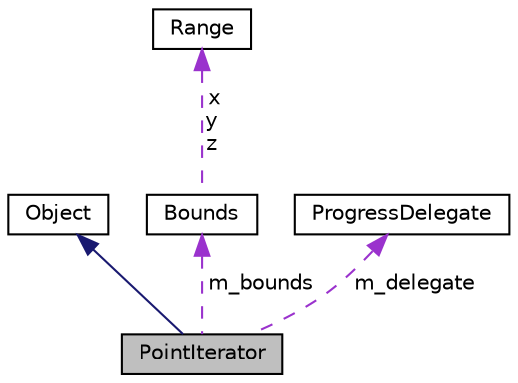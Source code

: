 digraph "PointIterator"
{
  bgcolor="transparent";
  edge [fontname="Helvetica",fontsize="10",labelfontname="Helvetica",labelfontsize="10"];
  node [fontname="Helvetica",fontsize="10",shape=record];
  Node1 [label="PointIterator",height=0.2,width=0.4,color="black", fillcolor="grey75", style="filled" fontcolor="black"];
  Node2 -> Node1 [dir="back",color="midnightblue",fontsize="10",style="solid",fontname="Helvetica"];
  Node2 [label="Object",height=0.2,width=0.4,color="black",URL="$a00014.html",tooltip="Object is the base class for implementing reference counting. "];
  Node3 -> Node1 [dir="back",color="darkorchid3",fontsize="10",style="dashed",label=" m_bounds" ,fontname="Helvetica"];
  Node3 [label="Bounds",height=0.2,width=0.4,color="black",URL="$a00001.html",tooltip="Bounds is a 3-dimensional bounding box. "];
  Node4 -> Node3 [dir="back",color="darkorchid3",fontsize="10",style="dashed",label=" x\ny\nz" ,fontname="Helvetica"];
  Node4 [label="Range",height=0.2,width=0.4,color="black",URL="$a00024.html",tooltip="Range is a 1-dimensional interval. "];
  Node5 -> Node1 [dir="back",color="darkorchid3",fontsize="10",style="dashed",label=" m_delegate" ,fontname="Helvetica"];
  Node5 [label="ProgressDelegate",height=0.2,width=0.4,color="black",URL="$a00023.html",tooltip="ProgressDelegate is the base class for progress and interrupt reporting. "];
}
